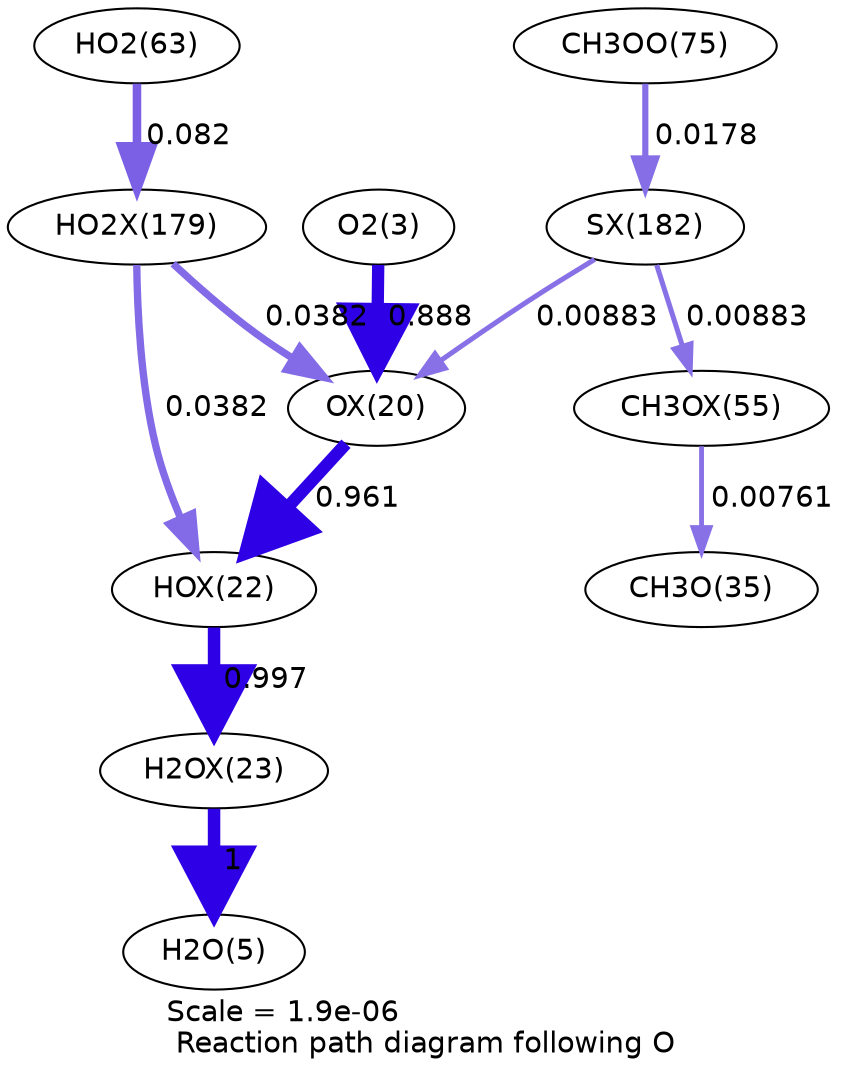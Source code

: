 digraph reaction_paths {
center=1;
s5 -> s64[fontname="Helvetica", penwidth=5.91, arrowsize=2.95, color="0.7, 1.39, 0.9"
, label=" 0.888"];
s64 -> s66[fontname="Helvetica", penwidth=5.97, arrowsize=2.99, color="0.7, 1.46, 0.9"
, label=" 0.961"];
s87 -> s64[fontname="Helvetica", penwidth=2.43, arrowsize=1.21, color="0.7, 0.509, 0.9"
, label=" 0.00883"];
s86 -> s64[fontname="Helvetica", penwidth=3.53, arrowsize=1.77, color="0.7, 0.538, 0.9"
, label=" 0.0382"];
s66 -> s67[fontname="Helvetica", penwidth=6, arrowsize=3, color="0.7, 1.5, 0.9"
, label=" 0.997"];
s86 -> s66[fontname="Helvetica", penwidth=3.53, arrowsize=1.77, color="0.7, 0.538, 0.9"
, label=" 0.0382"];
s67 -> s7[fontname="Helvetica", penwidth=6, arrowsize=3, color="0.7, 1.5, 0.9"
, label=" 1"];
s28 -> s87[fontname="Helvetica", penwidth=2.96, arrowsize=1.48, color="0.7, 0.518, 0.9"
, label=" 0.0178"];
s87 -> s81[fontname="Helvetica", penwidth=2.43, arrowsize=1.21, color="0.7, 0.509, 0.9"
, label=" 0.00883"];
s81 -> s21[fontname="Helvetica", penwidth=2.32, arrowsize=1.16, color="0.7, 0.508, 0.9"
, label=" 0.00761"];
s23 -> s86[fontname="Helvetica", penwidth=4.11, arrowsize=2.06, color="0.7, 0.582, 0.9"
, label=" 0.082"];
s5 [ fontname="Helvetica", label="O2(3)"];
s7 [ fontname="Helvetica", label="H2O(5)"];
s21 [ fontname="Helvetica", label="CH3O(35)"];
s23 [ fontname="Helvetica", label="HO2(63)"];
s28 [ fontname="Helvetica", label="CH3OO(75)"];
s64 [ fontname="Helvetica", label="OX(20)"];
s66 [ fontname="Helvetica", label="HOX(22)"];
s67 [ fontname="Helvetica", label="H2OX(23)"];
s81 [ fontname="Helvetica", label="CH3OX(55)"];
s86 [ fontname="Helvetica", label="HO2X(179)"];
s87 [ fontname="Helvetica", label="SX(182)"];
 label = "Scale = 1.9e-06\l Reaction path diagram following O";
 fontname = "Helvetica";
}
